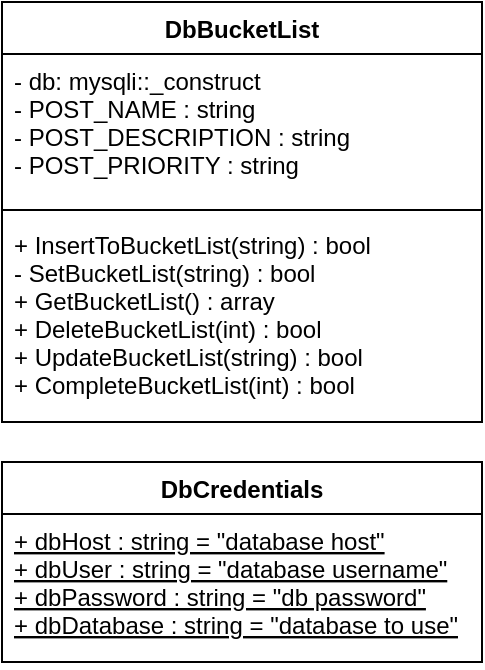 <mxfile>
    <diagram id="Fh9XRwUkTiQo1cwoioks" name="Page-1">
        <mxGraphModel dx="1154" dy="503" grid="1" gridSize="10" guides="1" tooltips="1" connect="1" arrows="1" fold="1" page="1" pageScale="1" pageWidth="850" pageHeight="1100" math="0" shadow="0">
            <root>
                <mxCell id="0"/>
                <mxCell id="1" parent="0"/>
                <mxCell id="2" value="DbBucketList" style="swimlane;fontStyle=1;align=center;verticalAlign=top;childLayout=stackLayout;horizontal=1;startSize=26;horizontalStack=0;resizeParent=1;resizeParentMax=0;resizeLast=0;collapsible=1;marginBottom=0;" parent="1" vertex="1">
                    <mxGeometry x="260" y="300" width="240" height="210" as="geometry"/>
                </mxCell>
                <mxCell id="3" value="- db: mysqli::_construct&#10;- POST_NAME : string&#10;- POST_DESCRIPTION : string&#10;- POST_PRIORITY : string" style="text;strokeColor=none;fillColor=none;align=left;verticalAlign=top;spacingLeft=4;spacingRight=4;overflow=hidden;rotatable=0;points=[[0,0.5],[1,0.5]];portConstraint=eastwest;" parent="2" vertex="1">
                    <mxGeometry y="26" width="240" height="74" as="geometry"/>
                </mxCell>
                <mxCell id="4" value="" style="line;strokeWidth=1;fillColor=none;align=left;verticalAlign=middle;spacingTop=-1;spacingLeft=3;spacingRight=3;rotatable=0;labelPosition=right;points=[];portConstraint=eastwest;strokeColor=inherit;" parent="2" vertex="1">
                    <mxGeometry y="100" width="240" height="8" as="geometry"/>
                </mxCell>
                <mxCell id="5" value="+ InsertToBucketList(string) : bool&#10;- SetBucketList(string) : bool&#10;+ GetBucketList() : array&#10;+ DeleteBucketList(int) : bool&#10;+ UpdateBucketList(string) : bool&#10;+ CompleteBucketList(int) : bool" style="text;strokeColor=none;fillColor=none;align=left;verticalAlign=top;spacingLeft=4;spacingRight=4;overflow=hidden;rotatable=0;points=[[0,0.5],[1,0.5]];portConstraint=eastwest;" parent="2" vertex="1">
                    <mxGeometry y="108" width="240" height="102" as="geometry"/>
                </mxCell>
                <mxCell id="6" value="DbCredentials" style="swimlane;fontStyle=1;align=center;verticalAlign=top;childLayout=stackLayout;horizontal=1;startSize=26;horizontalStack=0;resizeParent=1;resizeParentMax=0;resizeLast=0;collapsible=1;marginBottom=0;" parent="1" vertex="1">
                    <mxGeometry x="260" y="530" width="240" height="100" as="geometry"/>
                </mxCell>
                <mxCell id="7" value="+ dbHost : string = &quot;database host&quot;&#10;+ dbUser : string = &quot;database username&quot;&#10;+ dbPassword : string = &quot;db password&quot;&#10;+ dbDatabase : string = &quot;database to use&quot;" style="text;strokeColor=none;fillColor=none;align=left;verticalAlign=top;spacingLeft=4;spacingRight=4;overflow=hidden;rotatable=0;points=[[0,0.5],[1,0.5]];portConstraint=eastwest;fontStyle=4" parent="6" vertex="1">
                    <mxGeometry y="26" width="240" height="74" as="geometry"/>
                </mxCell>
            </root>
        </mxGraphModel>
    </diagram>
</mxfile>